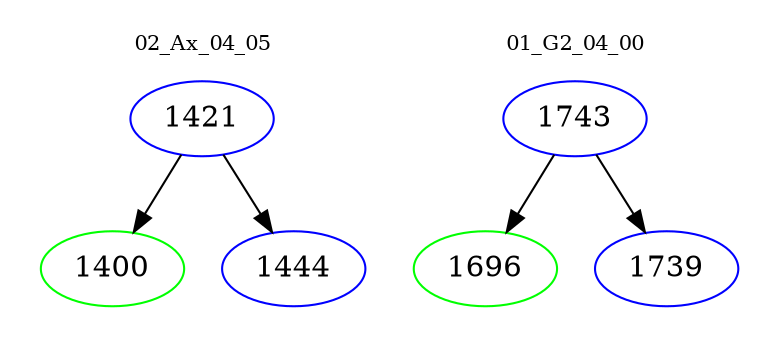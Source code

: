 digraph{
subgraph cluster_0 {
color = white
label = "02_Ax_04_05";
fontsize=10;
T0_1421 [label="1421", color="blue"]
T0_1421 -> T0_1400 [color="black"]
T0_1400 [label="1400", color="green"]
T0_1421 -> T0_1444 [color="black"]
T0_1444 [label="1444", color="blue"]
}
subgraph cluster_1 {
color = white
label = "01_G2_04_00";
fontsize=10;
T1_1743 [label="1743", color="blue"]
T1_1743 -> T1_1696 [color="black"]
T1_1696 [label="1696", color="green"]
T1_1743 -> T1_1739 [color="black"]
T1_1739 [label="1739", color="blue"]
}
}
